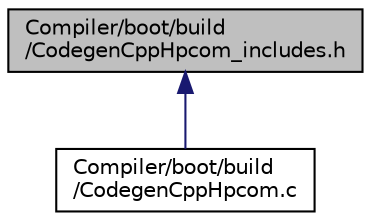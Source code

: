 digraph "Compiler/boot/build/CodegenCppHpcom_includes.h"
{
  edge [fontname="Helvetica",fontsize="10",labelfontname="Helvetica",labelfontsize="10"];
  node [fontname="Helvetica",fontsize="10",shape=record];
  Node18 [label="Compiler/boot/build\l/CodegenCppHpcom_includes.h",height=0.2,width=0.4,color="black", fillcolor="grey75", style="filled", fontcolor="black"];
  Node18 -> Node19 [dir="back",color="midnightblue",fontsize="10",style="solid",fontname="Helvetica"];
  Node19 [label="Compiler/boot/build\l/CodegenCppHpcom.c",height=0.2,width=0.4,color="black", fillcolor="white", style="filled",URL="$df/ddf/_codegen_cpp_hpcom_8c.html"];
}
